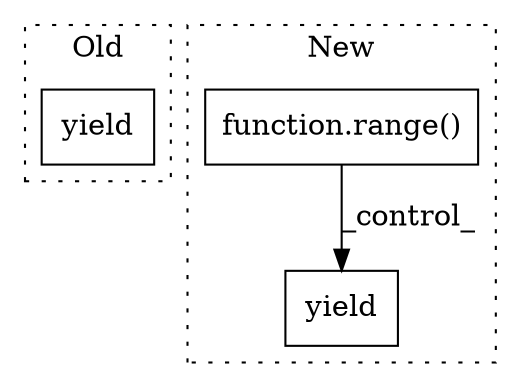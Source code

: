 digraph G {
subgraph cluster0 {
1 [label="yield" a="105" s="563" l="6" shape="box"];
label = "Old";
style="dotted";
}
subgraph cluster1 {
2 [label="function.range()" a="75" s="585,608" l="6,1" shape="box"];
3 [label="yield" a="105" s="623" l="6" shape="box"];
label = "New";
style="dotted";
}
2 -> 3 [label="_control_"];
}